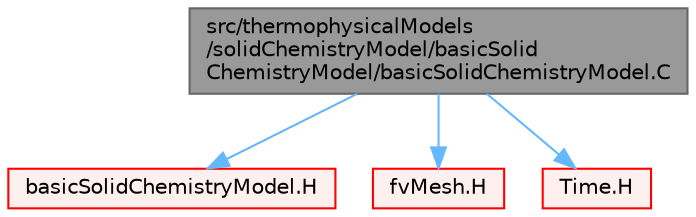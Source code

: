 digraph "src/thermophysicalModels/solidChemistryModel/basicSolidChemistryModel/basicSolidChemistryModel.C"
{
 // LATEX_PDF_SIZE
  bgcolor="transparent";
  edge [fontname=Helvetica,fontsize=10,labelfontname=Helvetica,labelfontsize=10];
  node [fontname=Helvetica,fontsize=10,shape=box,height=0.2,width=0.4];
  Node1 [id="Node000001",label="src/thermophysicalModels\l/solidChemistryModel/basicSolid\lChemistryModel/basicSolidChemistryModel.C",height=0.2,width=0.4,color="gray40", fillcolor="grey60", style="filled", fontcolor="black",tooltip=" "];
  Node1 -> Node2 [id="edge1_Node000001_Node000002",color="steelblue1",style="solid",tooltip=" "];
  Node2 [id="Node000002",label="basicSolidChemistryModel.H",height=0.2,width=0.4,color="red", fillcolor="#FFF0F0", style="filled",URL="$basicSolidChemistryModel_8H.html",tooltip=" "];
  Node1 -> Node281 [id="edge2_Node000001_Node000281",color="steelblue1",style="solid",tooltip=" "];
  Node281 [id="Node000281",label="fvMesh.H",height=0.2,width=0.4,color="red", fillcolor="#FFF0F0", style="filled",URL="$fvMesh_8H.html",tooltip=" "];
  Node1 -> Node400 [id="edge3_Node000001_Node000400",color="steelblue1",style="solid",tooltip=" "];
  Node400 [id="Node000400",label="Time.H",height=0.2,width=0.4,color="red", fillcolor="#FFF0F0", style="filled",URL="$Time_8H.html",tooltip=" "];
}
